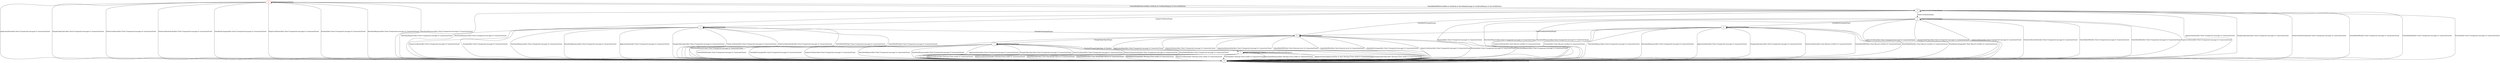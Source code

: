 digraph {
4 [color="red"]
0
1
2
3
5
6
7
8
4 -> 8 [label="ApplicationData/Alert Fatal (Unexpected message) & ConnectionClosed"]
4 -> 4 [label="ApplicationDataEmpty/Empty"]
4 -> 8 [label="ChangeCipherSpec/Alert Fatal (Unexpected message) & ConnectionClosed"]
4 -> 8 [label="ClientCertificate/Alert Fatal (Unexpected message) & ConnectionClosed"]
4 -> 8 [label="ClientCertificateVerify/Alert Fatal (Unexpected message) & ConnectionClosed"]
4 -> 5 [label="ClientHelloDHE/ServerHello & Certificate & ServerKeyExchange & CertificateRequest & ServerHelloDone"]
4 -> 5 [label="ClientHelloRSA/ServerHello Certificate & CertificateRequest & ServerHelloDone"]
4 -> 8 [label="ClientKeyExchange/Alert Fatal (Unexpected message) & ConnectionClosed"]
4 -> 8 [label="EmptyCertificate/Alert Fatal (Unexpected message) & ConnectionClosed"]
4 -> 8 [label="Finished/Alert Fatal (Unexpected message) & ConnectionClosed"]
4 -> 8 [label="HeartbeatRequest/Alert Fatal (Unexpected message) & ConnectionClosed"]
4 -> 8 [label="HeartbeatResponse/Alert Fatal (Unexpected message) & ConnectionClosed"]
0 -> 8 [label="ApplicationData/Alert Fatal (Unexpected message) & ConnectionClosed"]
0 -> 0 [label="ApplicationDataEmpty/Empty"]
0 -> 8 [label="ChangeCipherSpec/Alert Fatal (Unexpected message) & ConnectionClosed"]
0 -> 8 [label="ClientCertificate/Alert Fatal (Record overflow) & ConnectionClosed"]
0 -> 6 [label="ClientCertificateVerify/Empty"]
0 -> 8 [label="ClientHelloDHE/Alert Fatal (Record overflow) & ConnectionClosed"]
0 -> 8 [label="ClientHelloRSA/Alert Fatal (Record overflow) & ConnectionClosed"]
0 -> 8 [label="ClientKeyExchange/Alert Fatal (Record overflow) & ConnectionClosed"]
0 -> 8 [label="EmptyCertificate/Alert Fatal (Record overflow) & ConnectionClosed"]
0 -> 8 [label="Finished/Alert Fatal (Record overflow) & ConnectionClosed"]
0 -> 8 [label="HeartbeatRequest/Alert Fatal (Unexpected message) & ConnectionClosed"]
0 -> 8 [label="HeartbeatResponse/Alert Fatal (Unexpected message) & ConnectionClosed"]
1 -> 8 [label="ApplicationData/Alert Fatal (Unexpected message) & ConnectionClosed"]
1 -> 1 [label="ApplicationDataEmpty/Empty"]
1 -> 8 [label="ChangeCipherSpec/Alert Fatal (Unexpected message) & ConnectionClosed"]
1 -> 8 [label="ClientCertificate/Alert Fatal (Unexpected message) & ConnectionClosed"]
1 -> 8 [label="ClientCertificateVerify/Alert Fatal (Unexpected message) & ConnectionClosed"]
1 -> 8 [label="ClientHelloDHE/Alert Fatal (Unexpected message) & ConnectionClosed"]
1 -> 8 [label="ClientHelloRSA/Alert Fatal (Unexpected message) & ConnectionClosed"]
1 -> 8 [label="ClientKeyExchange/Alert Fatal (Unexpected message) & ConnectionClosed"]
1 -> 8 [label="EmptyCertificate/Alert Fatal (Unexpected message) & ConnectionClosed"]
1 -> 7 [label="Finished/ChangeCipherSpec & Finished"]
1 -> 8 [label="HeartbeatRequest/Alert Fatal (Unexpected message) & ConnectionClosed"]
1 -> 8 [label="HeartbeatResponse/Alert Fatal (Unexpected message) & ConnectionClosed"]
2 -> 8 [label="ApplicationData/Alert Fatal (Unexpected message) & ConnectionClosed"]
2 -> 2 [label="ApplicationDataEmpty/Empty"]
2 -> 8 [label="ChangeCipherSpec/Alert Fatal (Unexpected message) & ConnectionClosed"]
2 -> 8 [label="ClientCertificate/Alert Fatal (Unexpected message) & ConnectionClosed"]
2 -> 8 [label="ClientCertificateVerify/Alert Fatal (Unexpected message) & ConnectionClosed"]
2 -> 8 [label="ClientHelloDHE/Alert Fatal (Unexpected message) & ConnectionClosed"]
2 -> 8 [label="ClientHelloRSA/Alert Fatal (Unexpected message) & ConnectionClosed"]
2 -> 0 [label="ClientKeyExchange/Empty"]
2 -> 8 [label="EmptyCertificate/Alert Fatal (Unexpected message) & ConnectionClosed"]
2 -> 8 [label="Finished/Alert Fatal (Unexpected message) & ConnectionClosed"]
2 -> 8 [label="HeartbeatRequest/Alert Fatal (Unexpected message) & ConnectionClosed"]
2 -> 8 [label="HeartbeatResponse/Alert Fatal (Unexpected message) & ConnectionClosed"]
3 -> 8 [label="ApplicationData/Alert Fatal (Unexpected message) & ConnectionClosed"]
3 -> 3 [label="ApplicationDataEmpty/Empty"]
3 -> 8 [label="ChangeCipherSpec/Alert Fatal (Unexpected message) & ConnectionClosed"]
3 -> 8 [label="ClientCertificate/Alert Fatal (Unexpected message) & ConnectionClosed"]
3 -> 8 [label="ClientCertificateVerify/Alert Fatal (Unexpected message) & ConnectionClosed"]
3 -> 8 [label="ClientHelloDHE/Alert Fatal (Unexpected message) & ConnectionClosed"]
3 -> 8 [label="ClientHelloRSA/Alert Fatal (Unexpected message) & ConnectionClosed"]
3 -> 6 [label="ClientKeyExchange/Empty"]
3 -> 8 [label="EmptyCertificate/Alert Fatal (Unexpected message) & ConnectionClosed"]
3 -> 8 [label="Finished/Alert Fatal (Unexpected message) & ConnectionClosed"]
3 -> 8 [label="HeartbeatRequest/Alert Fatal (Unexpected message) & ConnectionClosed"]
3 -> 8 [label="HeartbeatResponse/Alert Fatal (Unexpected message) & ConnectionClosed"]
5 -> 8 [label="ApplicationData/Alert Fatal (Unexpected message) & ConnectionClosed"]
5 -> 5 [label="ApplicationDataEmpty/Empty"]
5 -> 8 [label="ChangeCipherSpec/Alert Fatal (Unexpected message) & ConnectionClosed"]
5 -> 2 [label="ClientCertificate/Empty"]
5 -> 8 [label="ClientCertificateVerify/Alert Fatal (Unexpected message) & ConnectionClosed"]
5 -> 8 [label="ClientHelloDHE/Alert Fatal (Unexpected message) & ConnectionClosed"]
5 -> 8 [label="ClientHelloRSA/Alert Fatal (Unexpected message) & ConnectionClosed"]
5 -> 6 [label="ClientKeyExchange/Empty"]
5 -> 3 [label="EmptyCertificate/Empty"]
5 -> 8 [label="Finished/Alert Fatal (Unexpected message) & ConnectionClosed"]
5 -> 8 [label="HeartbeatRequest/Alert Fatal (Unexpected message) & ConnectionClosed"]
5 -> 8 [label="HeartbeatResponse/Alert Fatal (Unexpected message) & ConnectionClosed"]
6 -> 8 [label="ApplicationData/Alert Fatal (Unexpected message) & ConnectionClosed"]
6 -> 6 [label="ApplicationDataEmpty/Empty"]
6 -> 1 [label="ChangeCipherSpec/Empty"]
6 -> 8 [label="ClientCertificate/Alert Fatal (Unexpected message) & ConnectionClosed"]
6 -> 8 [label="ClientCertificateVerify/Alert Fatal (Unexpected message) & ConnectionClosed"]
6 -> 8 [label="ClientHelloDHE/Alert Fatal (Internal error) & ConnectionClosed"]
6 -> 8 [label="ClientHelloRSA/Alert Fatal (Internal error) & ConnectionClosed"]
6 -> 8 [label="ClientKeyExchange/Alert Fatal (Unexpected message) & ConnectionClosed"]
6 -> 8 [label="EmptyCertificate/Alert Fatal (Unexpected message) & ConnectionClosed"]
6 -> 8 [label="Finished/Alert Fatal (Unexpected message) & ConnectionClosed"]
6 -> 8 [label="HeartbeatRequest/Alert Fatal (Unexpected message) & ConnectionClosed"]
6 -> 8 [label="HeartbeatResponse/Alert Fatal (Unexpected message) & ConnectionClosed"]
7 -> 8 [label="ApplicationData/ApplicationData & Alert Warning (Close notify) & ConnectionClosed"]
7 -> 7 [label="ApplicationDataEmpty/Empty"]
7 -> 8 [label="ChangeCipherSpec/Alert Warning (Close notify) & ConnectionClosed"]
7 -> 8 [label="ClientCertificate/Alert Warning (Close notify) & ConnectionClosed"]
7 -> 8 [label="ClientCertificateVerify/Alert Warning (Close notify) & ConnectionClosed"]
7 -> 8 [label="ClientHelloDHE/Alert Fatal (Handshake failure) & ConnectionClosed"]
7 -> 8 [label="ClientHelloRSA/Alert Fatal (Handshake failure) & ConnectionClosed"]
7 -> 8 [label="ClientKeyExchange/Alert Warning (Close notify) & ConnectionClosed"]
7 -> 8 [label="EmptyCertificate/Alert Warning (Close notify) & ConnectionClosed"]
7 -> 8 [label="Finished/Alert Warning (Close notify) & ConnectionClosed"]
7 -> 7 [label="HeartbeatRequest/HeartbeatResponse"]
7 -> 8 [label="HeartbeatResponse/Alert Warning (Close notify) & ConnectionClosed"]
8 -> 8 [label="ApplicationData/ConnectionClosed"]
8 -> 8 [label="ApplicationDataEmpty/ConnectionClosed"]
8 -> 8 [label="ChangeCipherSpec/ConnectionClosed"]
8 -> 8 [label="ClientCertificate/ConnectionClosed"]
8 -> 8 [label="ClientCertificateVerify/ConnectionClosed"]
8 -> 8 [label="ClientHelloDHE/ConnectionClosed"]
8 -> 8 [label="ClientHelloRSA/ConnectionClosed"]
8 -> 8 [label="ClientKeyExchange/ConnectionClosed"]
8 -> 8 [label="EmptyCertificate/ConnectionClosed"]
8 -> 8 [label="Finished/ConnectionClosed"]
8 -> 8 [label="HeartbeatRequest/ConnectionClosed"]
8 -> 8 [label="HeartbeatResponse/ConnectionClosed"]
}
